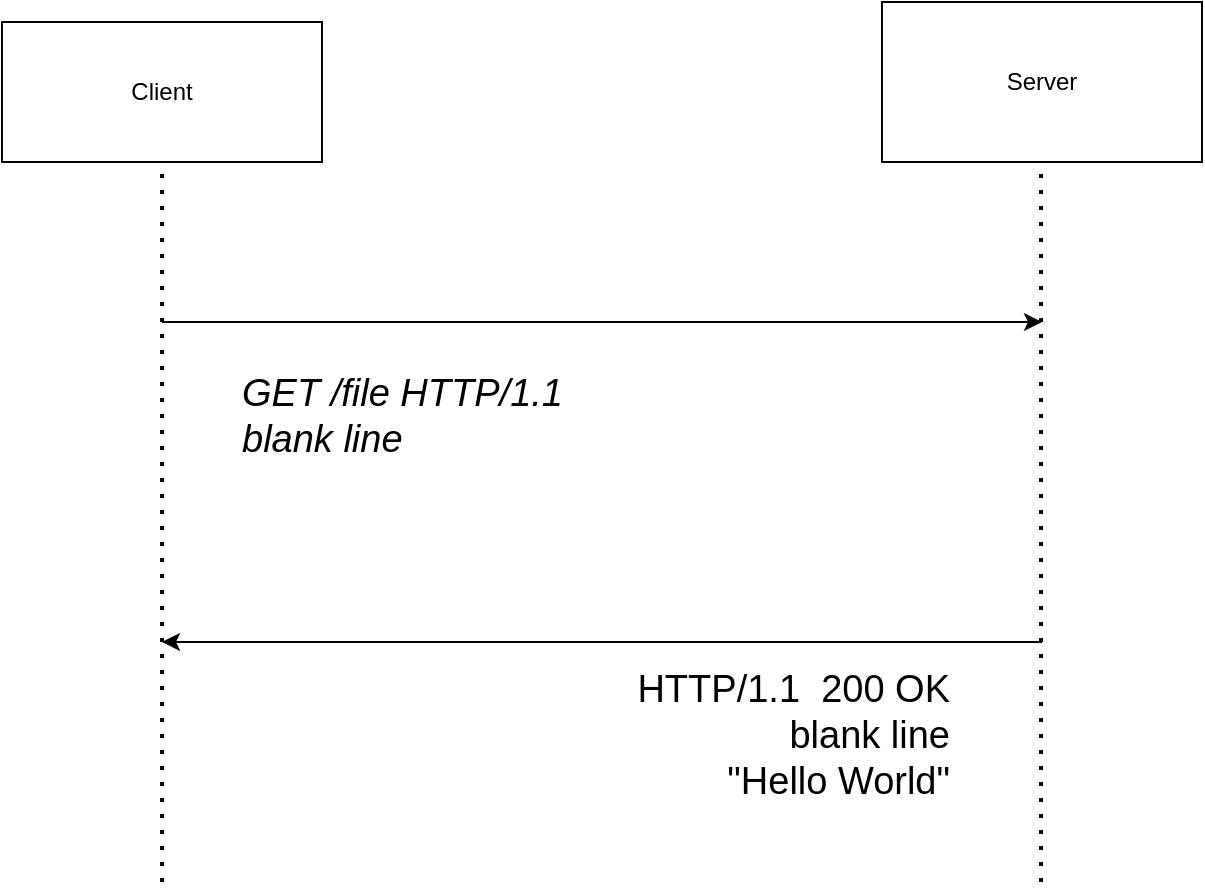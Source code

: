 <mxfile>
    <diagram id="CQCOS4N2esgZLsv6uJDd" name="HTTP">
        <mxGraphModel dx="1074" dy="456" grid="1" gridSize="10" guides="1" tooltips="1" connect="1" arrows="1" fold="1" page="1" pageScale="1" pageWidth="827" pageHeight="1169" math="0" shadow="0">
            <root>
                <mxCell id="0"/>
                <mxCell id="1" parent="0"/>
                <mxCell id="2" value="Client" style="rounded=0;whiteSpace=wrap;html=1;" vertex="1" parent="1">
                    <mxGeometry x="120" y="170" width="160" height="70" as="geometry"/>
                </mxCell>
                <mxCell id="3" value="Server" style="rounded=0;whiteSpace=wrap;html=1;" vertex="1" parent="1">
                    <mxGeometry x="560" y="160" width="160" height="80" as="geometry"/>
                </mxCell>
                <mxCell id="4" value="" style="endArrow=none;dashed=1;html=1;dashPattern=1 3;strokeWidth=2;entryX=0.5;entryY=1;entryDx=0;entryDy=0;" edge="1" parent="1" target="2">
                    <mxGeometry width="50" height="50" relative="1" as="geometry">
                        <mxPoint x="200" y="600" as="sourcePoint"/>
                        <mxPoint x="440" y="350" as="targetPoint"/>
                    </mxGeometry>
                </mxCell>
                <mxCell id="5" value="" style="endArrow=none;dashed=1;html=1;dashPattern=1 3;strokeWidth=2;entryX=0.5;entryY=1;entryDx=0;entryDy=0;" edge="1" parent="1">
                    <mxGeometry width="50" height="50" relative="1" as="geometry">
                        <mxPoint x="639.5" y="600" as="sourcePoint"/>
                        <mxPoint x="639.5" y="240" as="targetPoint"/>
                    </mxGeometry>
                </mxCell>
                <mxCell id="6" value="" style="endArrow=classic;html=1;" edge="1" parent="1">
                    <mxGeometry width="50" height="50" relative="1" as="geometry">
                        <mxPoint x="200" y="320" as="sourcePoint"/>
                        <mxPoint x="640" y="320" as="targetPoint"/>
                    </mxGeometry>
                </mxCell>
                <mxCell id="7" value="GET /file HTTP/1.1&#10;blank line" style="text;strokeColor=none;fillColor=none;align=left;verticalAlign=middle;spacingLeft=4;spacingRight=4;overflow=hidden;points=[[0,0.5],[1,0.5]];portConstraint=eastwest;rotatable=0;fontSize=19;fontStyle=2" vertex="1" parent="1">
                    <mxGeometry x="234" y="340" width="180" height="50" as="geometry"/>
                </mxCell>
                <mxCell id="8" value="" style="endArrow=classic;html=1;" edge="1" parent="1">
                    <mxGeometry width="50" height="50" relative="1" as="geometry">
                        <mxPoint x="640" y="480" as="sourcePoint"/>
                        <mxPoint x="200" y="480" as="targetPoint"/>
                    </mxGeometry>
                </mxCell>
                <mxCell id="9" value="HTTP/1.1  200 OK&#10;blank line&#10;&quot;Hello World&quot;&#10;" style="text;strokeColor=none;fillColor=none;align=right;verticalAlign=middle;spacingLeft=4;spacingRight=4;overflow=hidden;points=[[0,0.5],[1,0.5]];portConstraint=eastwest;rotatable=0;fontSize=19;" vertex="1" parent="1">
                    <mxGeometry x="420" y="490" width="180" height="70" as="geometry"/>
                </mxCell>
            </root>
        </mxGraphModel>
    </diagram>
</mxfile>